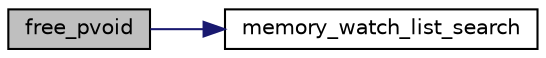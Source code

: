 digraph "free_pvoid"
{
  edge [fontname="Helvetica",fontsize="10",labelfontname="Helvetica",labelfontsize="10"];
  node [fontname="Helvetica",fontsize="10",shape=record];
  rankdir="LR";
  Node1457 [label="free_pvoid",height=0.2,width=0.4,color="black", fillcolor="grey75", style="filled", fontcolor="black"];
  Node1457 -> Node1458 [color="midnightblue",fontsize="10",style="solid",fontname="Helvetica"];
  Node1458 [label="memory_watch_list_search",height=0.2,width=0.4,color="black", fillcolor="white", style="filled",URL="$df/d84/foundations_2io__and__os_2memory_8_c.html#a3dc6479d362d6d48bf915d940e643d86"];
}
